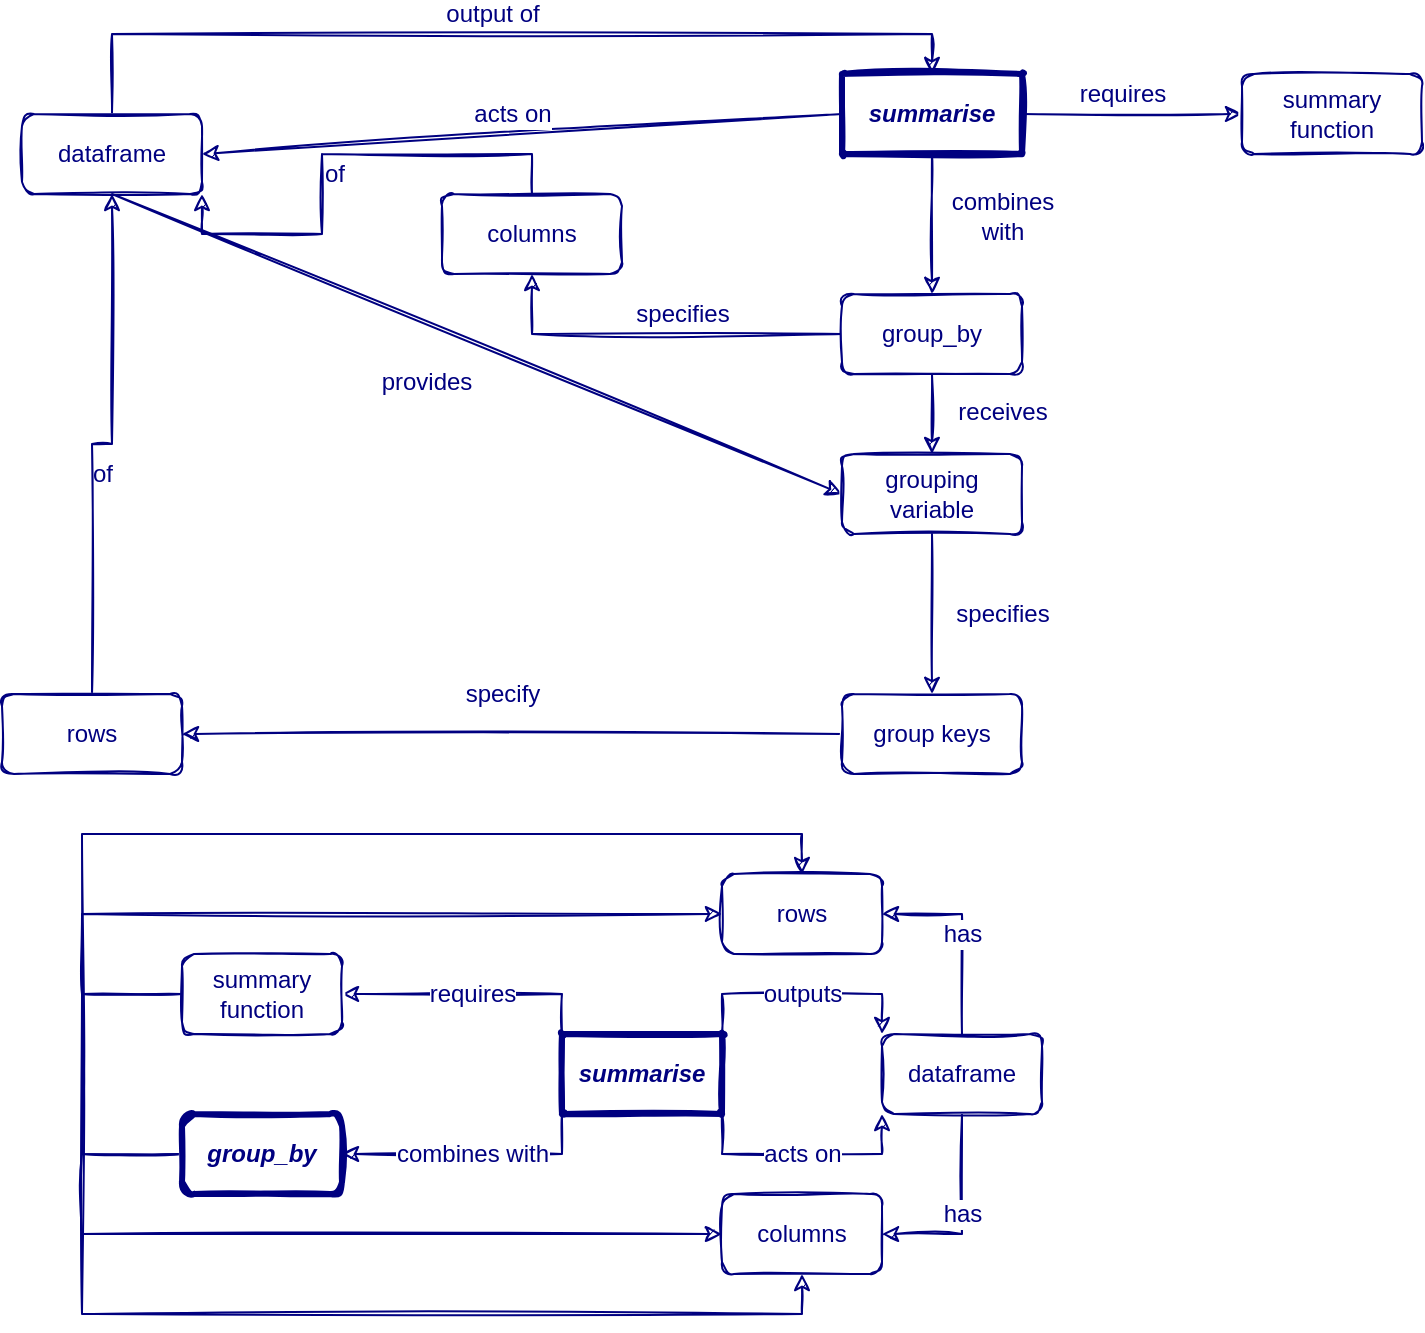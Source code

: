 <mxfile version="13.6.9" type="github">
  <diagram id="FgS1PKGfFNiu4O3C8QIE" name="Page-1">
    <mxGraphModel dx="741" dy="750" grid="1" gridSize="10" guides="1" tooltips="1" connect="1" arrows="1" fold="1" page="1" pageScale="1" pageWidth="1169" pageHeight="827" math="0" shadow="0">
      <root>
        <mxCell id="0" />
        <mxCell id="1" parent="0" />
        <mxCell id="D3_g7tFATAiRQ8DUnqoQ-7" value="&lt;div&gt;combines&lt;/div&gt;&lt;div&gt;with&lt;/div&gt;" style="edgeStyle=orthogonalEdgeStyle;rounded=0;sketch=1;orthogonalLoop=1;jettySize=auto;html=1;exitX=0.5;exitY=1;exitDx=0;exitDy=0;endArrow=classic;endFill=1;strokeColor=#000080;fontFamily=Helvetica;fontSize=12;fontColor=#000080;" parent="1" source="0yjArLSf2atDx_hs_2Yu-1" target="D3_g7tFATAiRQ8DUnqoQ-8" edge="1">
          <mxGeometry x="-0.111" y="35" relative="1" as="geometry">
            <mxPoint x="823" y="360" as="targetPoint" />
            <mxPoint as="offset" />
          </mxGeometry>
        </mxCell>
        <mxCell id="D3_g7tFATAiRQ8DUnqoQ-30" value="acts on" style="edgeStyle=none;rounded=0;sketch=1;orthogonalLoop=1;jettySize=auto;html=1;exitX=0;exitY=0.5;exitDx=0;exitDy=0;entryX=1;entryY=0.5;entryDx=0;entryDy=0;endArrow=classic;endFill=1;strokeColor=#000080;fontFamily=Helvetica;fontSize=12;fontColor=#000080;" parent="1" source="0yjArLSf2atDx_hs_2Yu-1" target="0yjArLSf2atDx_hs_2Yu-3" edge="1">
          <mxGeometry x="0.03" y="-10" relative="1" as="geometry">
            <mxPoint as="offset" />
          </mxGeometry>
        </mxCell>
        <mxCell id="D3_g7tFATAiRQ8DUnqoQ-49" value="requires" style="edgeStyle=orthogonalEdgeStyle;rounded=0;sketch=1;orthogonalLoop=1;jettySize=auto;html=1;exitX=1;exitY=0.5;exitDx=0;exitDy=0;endArrow=classic;endFill=1;strokeColor=#000080;fontFamily=Helvetica;fontSize=12;fontColor=#000080;" parent="1" source="0yjArLSf2atDx_hs_2Yu-1" target="0yjArLSf2atDx_hs_2Yu-13" edge="1">
          <mxGeometry x="-0.091" y="10" relative="1" as="geometry">
            <mxPoint as="offset" />
          </mxGeometry>
        </mxCell>
        <mxCell id="0yjArLSf2atDx_hs_2Yu-1" value="&lt;div style=&quot;font-size: 12px;&quot;&gt;summarise&lt;/div&gt;" style="rounded=1;whiteSpace=wrap;html=1;sketch=1;strokeColor=#000080;fontFamily=Helvetica;strokeWidth=3;fontColor=#000080;fontStyle=3;fontSize=12;arcSize=0;" parent="1" vertex="1">
          <mxGeometry x="540" y="80" width="90" height="40" as="geometry" />
        </mxCell>
        <mxCell id="0yjArLSf2atDx_hs_2Yu-6" style="edgeStyle=orthogonalEdgeStyle;rounded=0;sketch=1;orthogonalLoop=1;jettySize=auto;html=1;exitX=1;exitY=0.5;exitDx=0;exitDy=0;entryX=1;entryY=0.5;entryDx=0;entryDy=0;strokeColor=#000080;fontFamily=Helvetica;fontColor=#000080;fontSize=12;" parent="1" source="0yjArLSf2atDx_hs_2Yu-3" target="0yjArLSf2atDx_hs_2Yu-3" edge="1">
          <mxGeometry relative="1" as="geometry" />
        </mxCell>
        <mxCell id="D3_g7tFATAiRQ8DUnqoQ-35" value="provides" style="edgeStyle=none;rounded=0;sketch=1;orthogonalLoop=1;jettySize=auto;html=1;exitX=0.5;exitY=1;exitDx=0;exitDy=0;entryX=0;entryY=0.5;entryDx=0;entryDy=0;endArrow=classic;endFill=1;strokeColor=#000080;fontFamily=Helvetica;fontSize=12;fontColor=#000080;" parent="1" source="0yjArLSf2atDx_hs_2Yu-3" target="D3_g7tFATAiRQ8DUnqoQ-12" edge="1">
          <mxGeometry x="-0.086" y="-27" relative="1" as="geometry">
            <mxPoint as="offset" />
          </mxGeometry>
        </mxCell>
        <mxCell id="D3_g7tFATAiRQ8DUnqoQ-38" value="output of" style="edgeStyle=orthogonalEdgeStyle;rounded=0;sketch=1;orthogonalLoop=1;jettySize=auto;html=1;exitX=0.5;exitY=0;exitDx=0;exitDy=0;entryX=0.5;entryY=0;entryDx=0;entryDy=0;endArrow=classic;endFill=1;strokeColor=#000080;fontFamily=Helvetica;fontSize=12;fontColor=#000080;" parent="1" source="0yjArLSf2atDx_hs_2Yu-3" target="0yjArLSf2atDx_hs_2Yu-1" edge="1">
          <mxGeometry x="-0.022" y="10" relative="1" as="geometry">
            <mxPoint as="offset" />
          </mxGeometry>
        </mxCell>
        <mxCell id="0yjArLSf2atDx_hs_2Yu-3" value="&lt;div style=&quot;font-size: 12px;&quot;&gt;dataframe&lt;/div&gt;" style="rounded=1;whiteSpace=wrap;html=1;sketch=1;strokeColor=#000080;fontFamily=Helvetica;strokeWidth=1;fontColor=#000080;fontStyle=0;fontSize=12;" parent="1" vertex="1">
          <mxGeometry x="130" y="100" width="90" height="40" as="geometry" />
        </mxCell>
        <mxCell id="0yjArLSf2atDx_hs_2Yu-13" value="summary function" style="whiteSpace=wrap;html=1;rounded=1;fontColor=#000080;fontStyle=0;strokeColor=#000080;strokeWidth=1;sketch=1;fontSize=12;" parent="1" vertex="1">
          <mxGeometry x="740" y="80" width="90" height="40" as="geometry" />
        </mxCell>
        <mxCell id="D3_g7tFATAiRQ8DUnqoQ-13" value="&lt;div&gt;receives&lt;/div&gt;" style="rounded=0;sketch=1;orthogonalLoop=1;jettySize=auto;html=1;endArrow=classic;endFill=1;strokeColor=#000080;fontFamily=Helvetica;fontSize=12;fontColor=#000080;entryX=0.5;entryY=0;entryDx=0;entryDy=0;" parent="1" source="D3_g7tFATAiRQ8DUnqoQ-8" target="D3_g7tFATAiRQ8DUnqoQ-12" edge="1">
          <mxGeometry x="-0.077" y="35" relative="1" as="geometry">
            <mxPoint as="offset" />
          </mxGeometry>
        </mxCell>
        <mxCell id="D3_g7tFATAiRQ8DUnqoQ-51" value="specifies" style="edgeStyle=orthogonalEdgeStyle;rounded=0;sketch=1;orthogonalLoop=1;jettySize=auto;html=1;exitX=0;exitY=0.5;exitDx=0;exitDy=0;endArrow=classic;endFill=1;strokeColor=#000080;fontFamily=Helvetica;fontSize=12;fontColor=#000080;" parent="1" source="D3_g7tFATAiRQ8DUnqoQ-8" target="D3_g7tFATAiRQ8DUnqoQ-50" edge="1">
          <mxGeometry x="0.784" y="-75" relative="1" as="geometry">
            <mxPoint as="offset" />
          </mxGeometry>
        </mxCell>
        <mxCell id="D3_g7tFATAiRQ8DUnqoQ-8" value="group_by" style="rounded=1;whiteSpace=wrap;html=1;sketch=1;strokeColor=#000080;strokeWidth=1;fontSize=12;fontColor=#000080;" parent="1" vertex="1">
          <mxGeometry x="540" y="190" width="90" height="40" as="geometry" />
        </mxCell>
        <mxCell id="D3_g7tFATAiRQ8DUnqoQ-44" value="specifies" style="edgeStyle=orthogonalEdgeStyle;rounded=0;sketch=1;orthogonalLoop=1;jettySize=auto;html=1;exitX=0.5;exitY=1;exitDx=0;exitDy=0;endArrow=classic;endFill=1;strokeColor=#000080;fontFamily=Helvetica;fontSize=12;fontColor=#000080;" parent="1" source="D3_g7tFATAiRQ8DUnqoQ-12" target="D3_g7tFATAiRQ8DUnqoQ-24" edge="1">
          <mxGeometry y="35" relative="1" as="geometry">
            <mxPoint as="offset" />
          </mxGeometry>
        </mxCell>
        <mxCell id="D3_g7tFATAiRQ8DUnqoQ-12" value="&lt;div&gt;grouping&lt;/div&gt;&lt;div&gt;variable&lt;br&gt;&lt;/div&gt;" style="whiteSpace=wrap;html=1;rounded=1;fontColor=#000080;strokeColor=#000080;strokeWidth=1;sketch=1;" parent="1" vertex="1">
          <mxGeometry x="540" y="270" width="90" height="40" as="geometry" />
        </mxCell>
        <mxCell id="D3_g7tFATAiRQ8DUnqoQ-42" value="of" style="edgeStyle=orthogonalEdgeStyle;rounded=0;sketch=1;orthogonalLoop=1;jettySize=auto;html=1;exitX=0.5;exitY=0;exitDx=0;exitDy=0;endArrow=classic;endFill=1;strokeColor=#000080;fontFamily=Helvetica;fontSize=12;fontColor=#000080;" parent="1" source="D3_g7tFATAiRQ8DUnqoQ-20" target="0yjArLSf2atDx_hs_2Yu-3" edge="1">
          <mxGeometry y="-15" relative="1" as="geometry">
            <mxPoint as="offset" />
          </mxGeometry>
        </mxCell>
        <mxCell id="D3_g7tFATAiRQ8DUnqoQ-20" value="rows" style="rounded=1;whiteSpace=wrap;html=1;sketch=1;strokeColor=#000080;strokeWidth=1;fontSize=12;fontColor=#000080;" parent="1" vertex="1">
          <mxGeometry x="120" y="390" width="90" height="40" as="geometry" />
        </mxCell>
        <mxCell id="D3_g7tFATAiRQ8DUnqoQ-41" value="specify" style="edgeStyle=orthogonalEdgeStyle;rounded=0;sketch=1;orthogonalLoop=1;jettySize=auto;html=1;exitX=0;exitY=0.5;exitDx=0;exitDy=0;entryX=1;entryY=0.5;entryDx=0;entryDy=0;endArrow=classic;endFill=1;strokeColor=#000080;fontFamily=Helvetica;fontSize=12;fontColor=#000080;" parent="1" source="D3_g7tFATAiRQ8DUnqoQ-24" target="D3_g7tFATAiRQ8DUnqoQ-20" edge="1">
          <mxGeometry x="0.03" y="-20" relative="1" as="geometry">
            <mxPoint as="offset" />
          </mxGeometry>
        </mxCell>
        <mxCell id="D3_g7tFATAiRQ8DUnqoQ-24" value="group keys" style="rounded=1;whiteSpace=wrap;html=1;sketch=1;strokeColor=#000080;strokeWidth=1;fontSize=12;fontColor=#000080;" parent="1" vertex="1">
          <mxGeometry x="540" y="390" width="90" height="40" as="geometry" />
        </mxCell>
        <mxCell id="D3_g7tFATAiRQ8DUnqoQ-52" value="of" style="rounded=0;sketch=1;orthogonalLoop=1;jettySize=auto;html=1;exitX=0.5;exitY=0;exitDx=0;exitDy=0;entryX=1;entryY=1;entryDx=0;entryDy=0;endArrow=classic;endFill=1;strokeColor=#000080;fontFamily=Helvetica;fontSize=12;fontColor=#000080;edgeStyle=orthogonalEdgeStyle;" parent="1" source="D3_g7tFATAiRQ8DUnqoQ-50" target="0yjArLSf2atDx_hs_2Yu-3" edge="1">
          <mxGeometry x="-0.023" y="10" relative="1" as="geometry">
            <mxPoint x="340" y="120" as="sourcePoint" />
            <mxPoint as="offset" />
          </mxGeometry>
        </mxCell>
        <mxCell id="D3_g7tFATAiRQ8DUnqoQ-50" value="columns" style="rounded=1;whiteSpace=wrap;html=1;sketch=1;strokeColor=#000080;strokeWidth=1;fontSize=12;fontColor=#000080;" parent="1" vertex="1">
          <mxGeometry x="340" y="140" width="90" height="40" as="geometry" />
        </mxCell>
        <mxCell id="81nSJXgKICTI2irXJMuN-9" value="requires" style="edgeStyle=orthogonalEdgeStyle;rounded=0;sketch=1;orthogonalLoop=1;jettySize=auto;html=1;exitX=0;exitY=0;exitDx=0;exitDy=0;entryX=1;entryY=0.5;entryDx=0;entryDy=0;endFill=1;strokeColor=#000080;fontSize=12;fontColor=#000080;" edge="1" parent="1" source="81nSJXgKICTI2irXJMuN-1" target="81nSJXgKICTI2irXJMuN-7">
          <mxGeometry relative="1" as="geometry" />
        </mxCell>
        <mxCell id="81nSJXgKICTI2irXJMuN-12" value="acts on" style="edgeStyle=orthogonalEdgeStyle;rounded=0;sketch=1;orthogonalLoop=1;jettySize=auto;html=1;exitX=1;exitY=1;exitDx=0;exitDy=0;entryX=0;entryY=1;entryDx=0;entryDy=0;endFill=1;strokeColor=#000080;fontSize=12;fontColor=#000080;" edge="1" parent="1" source="81nSJXgKICTI2irXJMuN-1" target="81nSJXgKICTI2irXJMuN-5">
          <mxGeometry relative="1" as="geometry" />
        </mxCell>
        <mxCell id="81nSJXgKICTI2irXJMuN-13" value="outputs" style="edgeStyle=orthogonalEdgeStyle;rounded=0;sketch=1;orthogonalLoop=1;jettySize=auto;html=1;exitX=1;exitY=0;exitDx=0;exitDy=0;entryX=0;entryY=0;entryDx=0;entryDy=0;endFill=1;strokeColor=#000080;fontSize=12;fontColor=#000080;" edge="1" parent="1" source="81nSJXgKICTI2irXJMuN-1" target="81nSJXgKICTI2irXJMuN-5">
          <mxGeometry relative="1" as="geometry" />
        </mxCell>
        <mxCell id="81nSJXgKICTI2irXJMuN-14" value="combines with" style="edgeStyle=orthogonalEdgeStyle;rounded=0;sketch=1;orthogonalLoop=1;jettySize=auto;html=1;exitX=0;exitY=1;exitDx=0;exitDy=0;entryX=1;entryY=0.5;entryDx=0;entryDy=0;endFill=1;strokeColor=#000080;fontSize=12;fontColor=#000080;" edge="1" parent="1" source="81nSJXgKICTI2irXJMuN-1" target="81nSJXgKICTI2irXJMuN-2">
          <mxGeometry relative="1" as="geometry" />
        </mxCell>
        <mxCell id="81nSJXgKICTI2irXJMuN-1" value="&lt;div style=&quot;font-size: 12px;&quot;&gt;summarise&lt;/div&gt;" style="rounded=1;whiteSpace=wrap;html=1;sketch=1;strokeColor=#000080;fontFamily=Helvetica;strokeWidth=3;fontColor=#000080;fontStyle=3;fontSize=12;arcSize=0;" vertex="1" parent="1">
          <mxGeometry x="400" y="560" width="80" height="40" as="geometry" />
        </mxCell>
        <mxCell id="81nSJXgKICTI2irXJMuN-16" style="edgeStyle=orthogonalEdgeStyle;rounded=0;sketch=1;orthogonalLoop=1;jettySize=auto;html=1;exitX=0;exitY=0.5;exitDx=0;exitDy=0;entryX=0;entryY=0.5;entryDx=0;entryDy=0;endFill=1;strokeColor=#000080;fontSize=12;fontColor=#000080;" edge="1" parent="1" source="81nSJXgKICTI2irXJMuN-2" target="81nSJXgKICTI2irXJMuN-4">
          <mxGeometry relative="1" as="geometry">
            <Array as="points">
              <mxPoint x="160" y="620" />
              <mxPoint x="160" y="660" />
            </Array>
          </mxGeometry>
        </mxCell>
        <mxCell id="81nSJXgKICTI2irXJMuN-18" style="edgeStyle=orthogonalEdgeStyle;rounded=0;sketch=1;orthogonalLoop=1;jettySize=auto;html=1;exitX=0;exitY=0.5;exitDx=0;exitDy=0;entryX=0.5;entryY=0;entryDx=0;entryDy=0;endFill=1;strokeColor=#000080;fontSize=12;fontColor=#000080;" edge="1" parent="1" source="81nSJXgKICTI2irXJMuN-2" target="81nSJXgKICTI2irXJMuN-3">
          <mxGeometry relative="1" as="geometry">
            <Array as="points">
              <mxPoint x="160" y="620" />
              <mxPoint x="160" y="460" />
              <mxPoint x="520" y="460" />
            </Array>
          </mxGeometry>
        </mxCell>
        <mxCell id="81nSJXgKICTI2irXJMuN-2" value="group_by" style="rounded=1;whiteSpace=wrap;html=1;sketch=1;strokeColor=#000080;strokeWidth=3;fontSize=12;fontColor=#000080;fontStyle=3" vertex="1" parent="1">
          <mxGeometry x="210" y="600" width="80" height="40" as="geometry" />
        </mxCell>
        <mxCell id="81nSJXgKICTI2irXJMuN-3" value="rows" style="rounded=1;whiteSpace=wrap;html=1;sketch=1;strokeColor=#000080;strokeWidth=1;fontSize=12;fontColor=#000080;" vertex="1" parent="1">
          <mxGeometry x="480" y="480" width="80" height="40" as="geometry" />
        </mxCell>
        <mxCell id="81nSJXgKICTI2irXJMuN-4" value="columns" style="rounded=1;whiteSpace=wrap;html=1;sketch=1;strokeColor=#000080;strokeWidth=1;fontSize=12;fontColor=#000080;" vertex="1" parent="1">
          <mxGeometry x="480" y="640" width="80" height="40" as="geometry" />
        </mxCell>
        <mxCell id="81nSJXgKICTI2irXJMuN-10" value="has" style="edgeStyle=orthogonalEdgeStyle;rounded=0;sketch=1;orthogonalLoop=1;jettySize=auto;html=1;exitX=0.5;exitY=0;exitDx=0;exitDy=0;entryX=1;entryY=0.5;entryDx=0;entryDy=0;endFill=1;strokeColor=#000080;fontSize=12;fontColor=#000080;" edge="1" parent="1" source="81nSJXgKICTI2irXJMuN-5" target="81nSJXgKICTI2irXJMuN-3">
          <mxGeometry relative="1" as="geometry" />
        </mxCell>
        <mxCell id="81nSJXgKICTI2irXJMuN-11" value="has" style="edgeStyle=orthogonalEdgeStyle;rounded=0;sketch=1;orthogonalLoop=1;jettySize=auto;html=1;exitX=0.5;exitY=1;exitDx=0;exitDy=0;entryX=1;entryY=0.5;entryDx=0;entryDy=0;endFill=1;strokeColor=#000080;fontSize=12;fontColor=#000080;" edge="1" parent="1" source="81nSJXgKICTI2irXJMuN-5" target="81nSJXgKICTI2irXJMuN-4">
          <mxGeometry relative="1" as="geometry" />
        </mxCell>
        <mxCell id="81nSJXgKICTI2irXJMuN-5" value="&lt;div style=&quot;font-size: 12px;&quot;&gt;dataframe&lt;/div&gt;" style="rounded=1;whiteSpace=wrap;html=1;sketch=1;strokeColor=#000080;fontFamily=Helvetica;strokeWidth=1;fontColor=#000080;fontStyle=0;fontSize=12;" vertex="1" parent="1">
          <mxGeometry x="560" y="560" width="80" height="40" as="geometry" />
        </mxCell>
        <mxCell id="81nSJXgKICTI2irXJMuN-15" style="edgeStyle=orthogonalEdgeStyle;rounded=0;sketch=1;orthogonalLoop=1;jettySize=auto;html=1;exitX=0;exitY=0.5;exitDx=0;exitDy=0;entryX=0;entryY=0.5;entryDx=0;entryDy=0;endFill=1;strokeColor=#000080;fontSize=12;fontColor=#000080;" edge="1" parent="1" source="81nSJXgKICTI2irXJMuN-7" target="81nSJXgKICTI2irXJMuN-3">
          <mxGeometry relative="1" as="geometry">
            <Array as="points">
              <mxPoint x="160" y="540" />
              <mxPoint x="160" y="500" />
            </Array>
          </mxGeometry>
        </mxCell>
        <mxCell id="81nSJXgKICTI2irXJMuN-17" style="edgeStyle=orthogonalEdgeStyle;rounded=0;sketch=1;orthogonalLoop=1;jettySize=auto;html=1;exitX=0;exitY=0.5;exitDx=0;exitDy=0;entryX=0.5;entryY=1;entryDx=0;entryDy=0;endFill=1;strokeColor=#000080;fontSize=12;fontColor=#000080;" edge="1" parent="1" source="81nSJXgKICTI2irXJMuN-7" target="81nSJXgKICTI2irXJMuN-4">
          <mxGeometry relative="1" as="geometry">
            <Array as="points">
              <mxPoint x="160" y="540" />
              <mxPoint x="160" y="700" />
              <mxPoint x="520" y="700" />
            </Array>
          </mxGeometry>
        </mxCell>
        <mxCell id="81nSJXgKICTI2irXJMuN-7" value="summary function" style="whiteSpace=wrap;html=1;rounded=1;fontColor=#000080;fontStyle=0;strokeColor=#000080;strokeWidth=1;sketch=1;fontSize=12;" vertex="1" parent="1">
          <mxGeometry x="210" y="520" width="80" height="40" as="geometry" />
        </mxCell>
      </root>
    </mxGraphModel>
  </diagram>
</mxfile>

